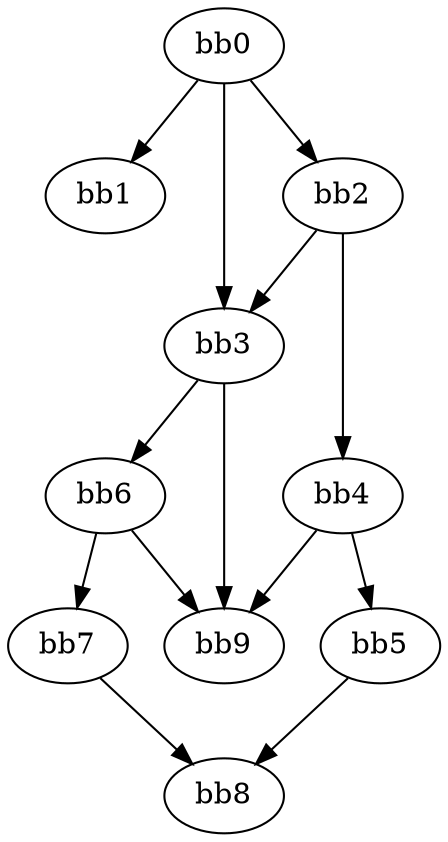 digraph {
    0 [ label = "bb0\l" ]
    1 [ label = "bb1\l" ]
    2 [ label = "bb2\l" ]
    3 [ label = "bb3\l" ]
    4 [ label = "bb4\l" ]
    5 [ label = "bb5\l" ]
    6 [ label = "bb6\l" ]
    7 [ label = "bb7\l" ]
    8 [ label = "bb8\l" ]
    9 [ label = "bb9\l" ]
    0 -> 1 [ ]
    0 -> 2 [ ]
    0 -> 3 [ ]
    2 -> 3 [ ]
    2 -> 4 [ ]
    3 -> 6 [ ]
    3 -> 9 [ ]
    4 -> 5 [ ]
    4 -> 9 [ ]
    5 -> 8 [ ]
    6 -> 7 [ ]
    6 -> 9 [ ]
    7 -> 8 [ ]
}

